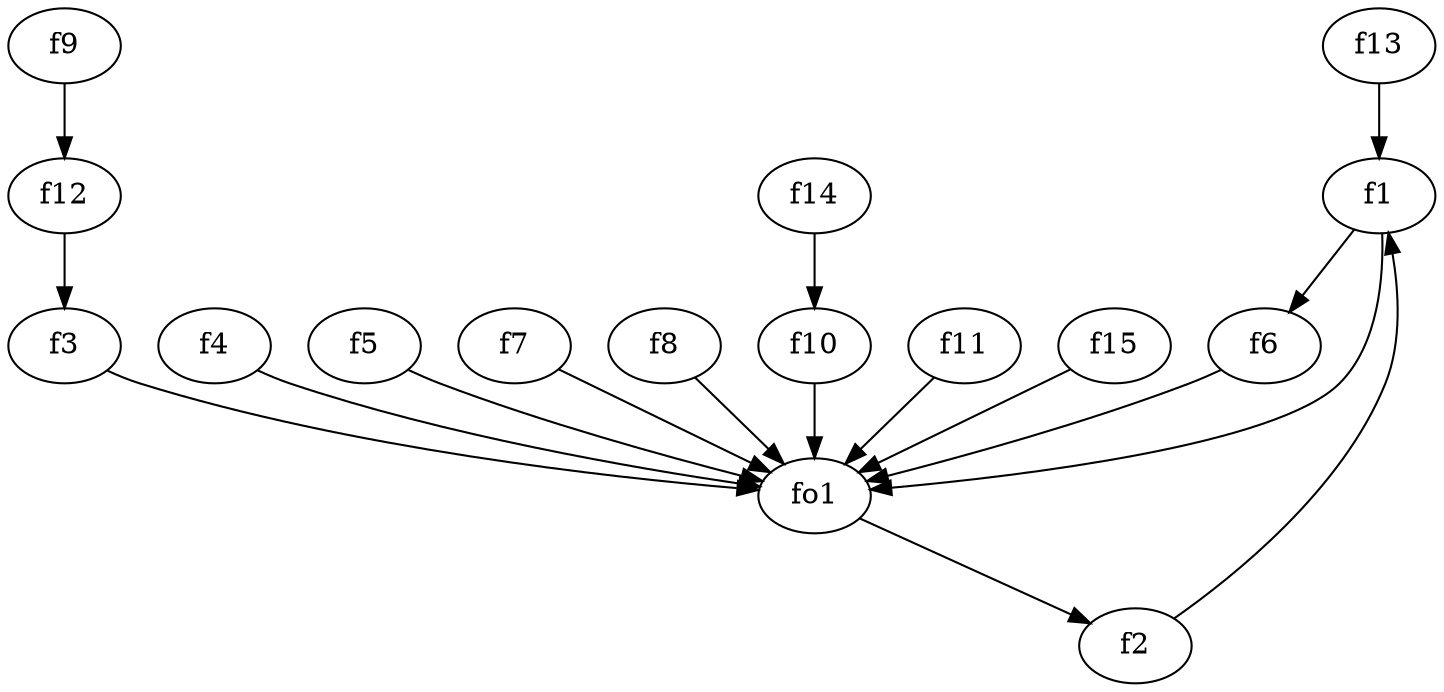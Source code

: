 strict digraph  {
f1;
f2;
f3;
f4;
f5;
f6;
f7;
f8;
f9;
f10;
f11;
f12;
f13;
f14;
f15;
fo1;
f1 -> f6  [weight=2];
f1 -> fo1  [weight=2];
f2 -> f1  [weight=2];
f3 -> fo1  [weight=2];
f4 -> fo1  [weight=2];
f5 -> fo1  [weight=2];
f6 -> fo1  [weight=2];
f7 -> fo1  [weight=2];
f8 -> fo1  [weight=2];
f9 -> f12  [weight=2];
f10 -> fo1  [weight=2];
f11 -> fo1  [weight=2];
f12 -> f3  [weight=2];
f13 -> f1  [weight=2];
f14 -> f10  [weight=2];
f15 -> fo1  [weight=2];
fo1 -> f2  [weight=2];
}
